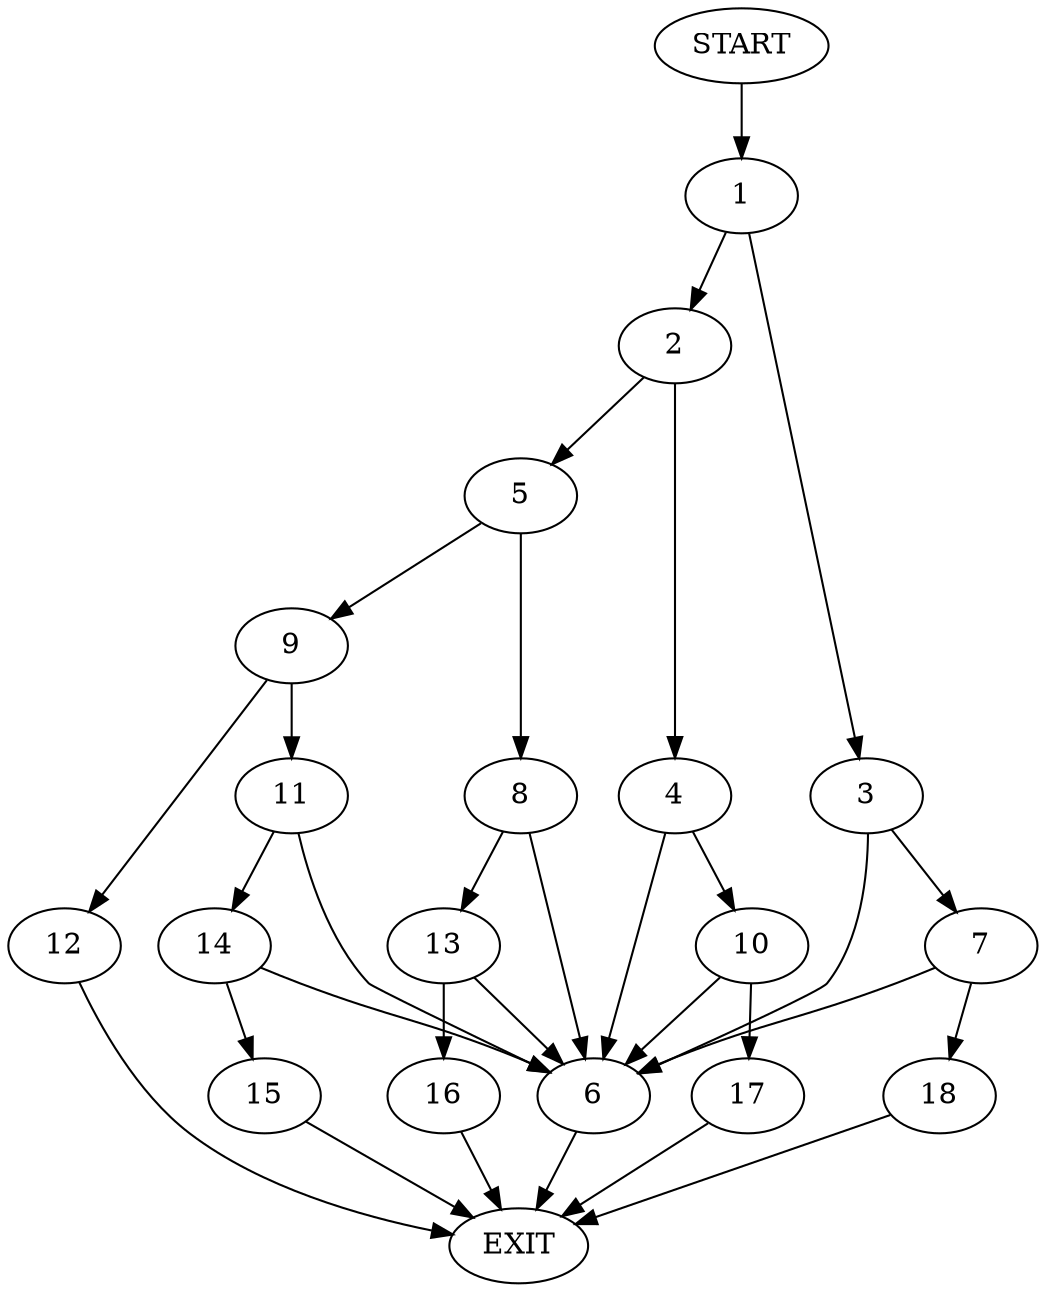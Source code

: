 digraph {
0 [label="START"]
19 [label="EXIT"]
0 -> 1
1 -> 2
1 -> 3
2 -> 4
2 -> 5
3 -> 6
3 -> 7
5 -> 8
5 -> 9
4 -> 6
4 -> 10
9 -> 11
9 -> 12
8 -> 6
8 -> 13
11 -> 6
11 -> 14
12 -> 19
6 -> 19
14 -> 6
14 -> 15
15 -> 19
13 -> 6
13 -> 16
16 -> 19
10 -> 6
10 -> 17
17 -> 19
7 -> 6
7 -> 18
18 -> 19
}
